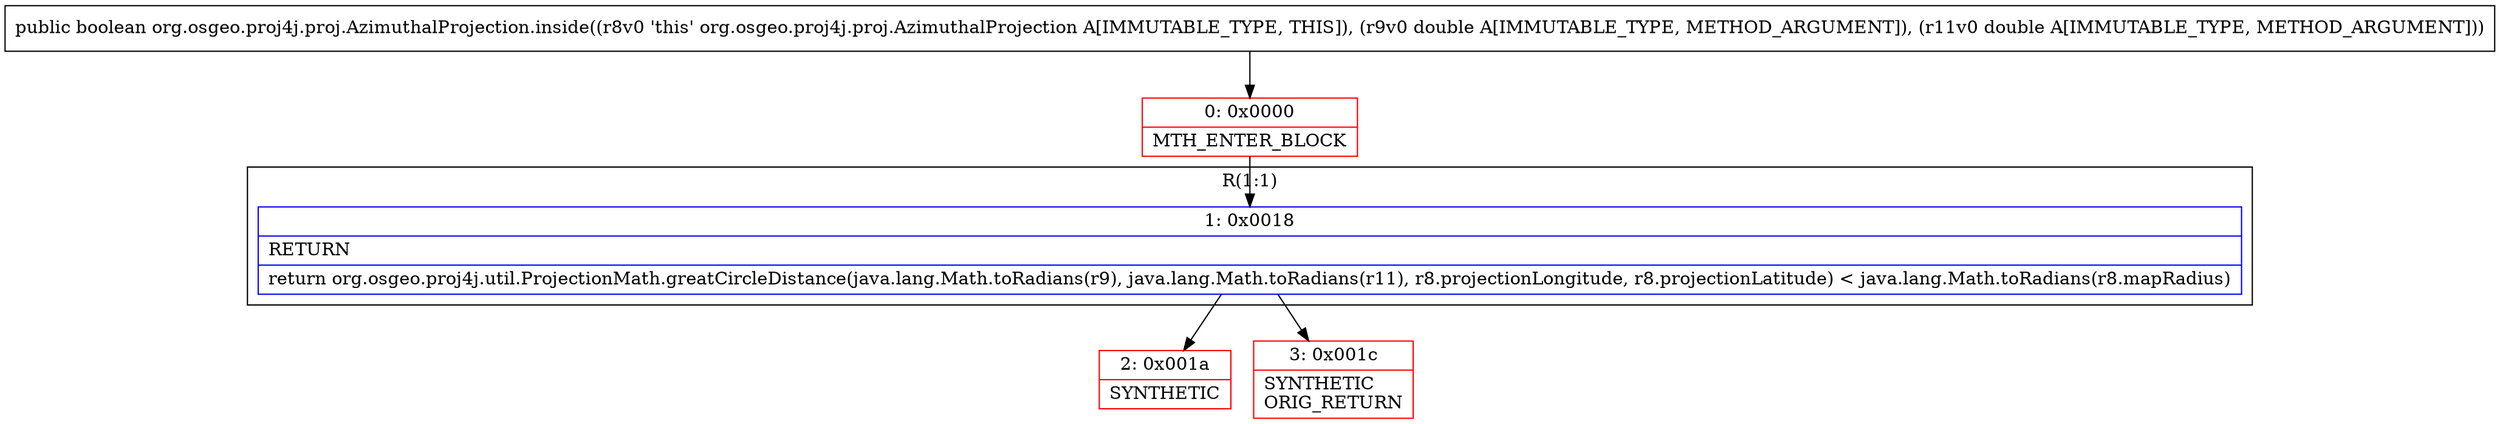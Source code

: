 digraph "CFG fororg.osgeo.proj4j.proj.AzimuthalProjection.inside(DD)Z" {
subgraph cluster_Region_1640006689 {
label = "R(1:1)";
node [shape=record,color=blue];
Node_1 [shape=record,label="{1\:\ 0x0018|RETURN\l|return org.osgeo.proj4j.util.ProjectionMath.greatCircleDistance(java.lang.Math.toRadians(r9), java.lang.Math.toRadians(r11), r8.projectionLongitude, r8.projectionLatitude) \< java.lang.Math.toRadians(r8.mapRadius)\l}"];
}
Node_0 [shape=record,color=red,label="{0\:\ 0x0000|MTH_ENTER_BLOCK\l}"];
Node_2 [shape=record,color=red,label="{2\:\ 0x001a|SYNTHETIC\l}"];
Node_3 [shape=record,color=red,label="{3\:\ 0x001c|SYNTHETIC\lORIG_RETURN\l}"];
MethodNode[shape=record,label="{public boolean org.osgeo.proj4j.proj.AzimuthalProjection.inside((r8v0 'this' org.osgeo.proj4j.proj.AzimuthalProjection A[IMMUTABLE_TYPE, THIS]), (r9v0 double A[IMMUTABLE_TYPE, METHOD_ARGUMENT]), (r11v0 double A[IMMUTABLE_TYPE, METHOD_ARGUMENT])) }"];
MethodNode -> Node_0;
Node_1 -> Node_2;
Node_1 -> Node_3;
Node_0 -> Node_1;
}

